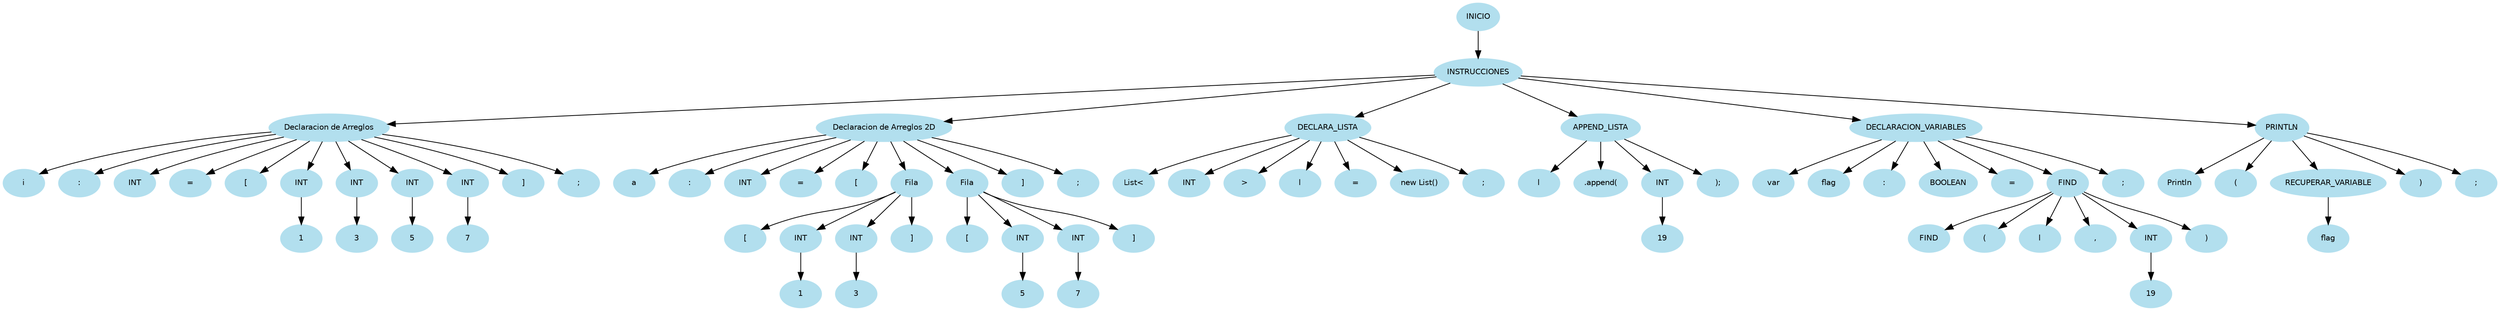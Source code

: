 digraph arbolAST{
node [shape=oval, style=filled, color=lightblue2, fontname=Helvetica, fontsize=10];
edge [fontname=Helvetica, fontsize=10];
n0[label="INICIO"];
n1[label="INSTRUCCIONES"];
n0 -> n1;
n2[label="Declaracion de Arreglos"];
n1 -> n2;
n3[label="i"];
n2 -> n3;
n4[label=":"];
n2 -> n4;
n5[label="INT"];
n2 -> n5;
n6[label="="];
n2 -> n6;
n7[label="["];
n2 -> n7;
n8[label="INT"];
n2 -> n8;
n9[label="1"];
n8 -> n9;
n10[label="INT"];
n2 -> n10;
n11[label="3"];
n10 -> n11;
n12[label="INT"];
n2 -> n12;
n13[label="5"];
n12 -> n13;
n14[label="INT"];
n2 -> n14;
n15[label="7"];
n14 -> n15;
n16[label="]"];
n2 -> n16;
n17[label=";"];
n2 -> n17;
n18[label="Declaracion de Arreglos 2D"];
n1 -> n18;
n19[label="a"];
n18 -> n19;
n20[label=":"];
n18 -> n20;
n21[label="INT"];
n18 -> n21;
n22[label="="];
n18 -> n22;
n23[label="["];
n18 -> n23;
n24[label="Fila"];
n18 -> n24;
n25[label="["];
n24 -> n25;
n26[label="INT"];
n24 -> n26;
n27[label="1"];
n26 -> n27;
n28[label="INT"];
n24 -> n28;
n29[label="3"];
n28 -> n29;
n30[label="]"];
n24 -> n30;
n31[label="Fila"];
n18 -> n31;
n32[label="["];
n31 -> n32;
n33[label="INT"];
n31 -> n33;
n34[label="5"];
n33 -> n34;
n35[label="INT"];
n31 -> n35;
n36[label="7"];
n35 -> n36;
n37[label="]"];
n31 -> n37;
n38[label="]"];
n18 -> n38;
n39[label=";"];
n18 -> n39;
n40[label="DECLARA_LISTA"];
n1 -> n40;
n41[label="List<"];
n40 -> n41;
n42[label="INT"];
n40 -> n42;
n43[label=">"];
n40 -> n43;
n44[label="l"];
n40 -> n44;
n45[label="="];
n40 -> n45;
n46[label="new List()"];
n40 -> n46;
n47[label=";"];
n40 -> n47;
n48[label="APPEND_LISTA"];
n1 -> n48;
n49[label="l"];
n48 -> n49;
n50[label=".append("];
n48 -> n50;
n51[label="INT"];
n48 -> n51;
n52[label="19"];
n51 -> n52;
n53[label=");"];
n48 -> n53;
n54[label="DECLARACION_VARIABLES"];
n1 -> n54;
n55[label="var"];
n54 -> n55;
n56[label="flag"];
n54 -> n56;
n57[label=":"];
n54 -> n57;
n58[label="BOOLEAN"];
n54 -> n58;
n59[label="="];
n54 -> n59;
n60[label="FIND"];
n54 -> n60;
n61[label="FIND"];
n60 -> n61;
n62[label="("];
n60 -> n62;
n63[label="l"];
n60 -> n63;
n64[label=","];
n60 -> n64;
n65[label="INT"];
n60 -> n65;
n66[label="19"];
n65 -> n66;
n67[label=")"];
n60 -> n67;
n68[label=";"];
n54 -> n68;
n69[label="PRINTLN"];
n1 -> n69;
n70[label="Println"];
n69 -> n70;
n71[label="("];
n69 -> n71;
n72[label="RECUPERAR_VARIABLE"];
n69 -> n72;
n73[label="flag"];
n72 -> n73;
n74[label=")"];
n69 -> n74;
n75[label=";"];
n69 -> n75;
}